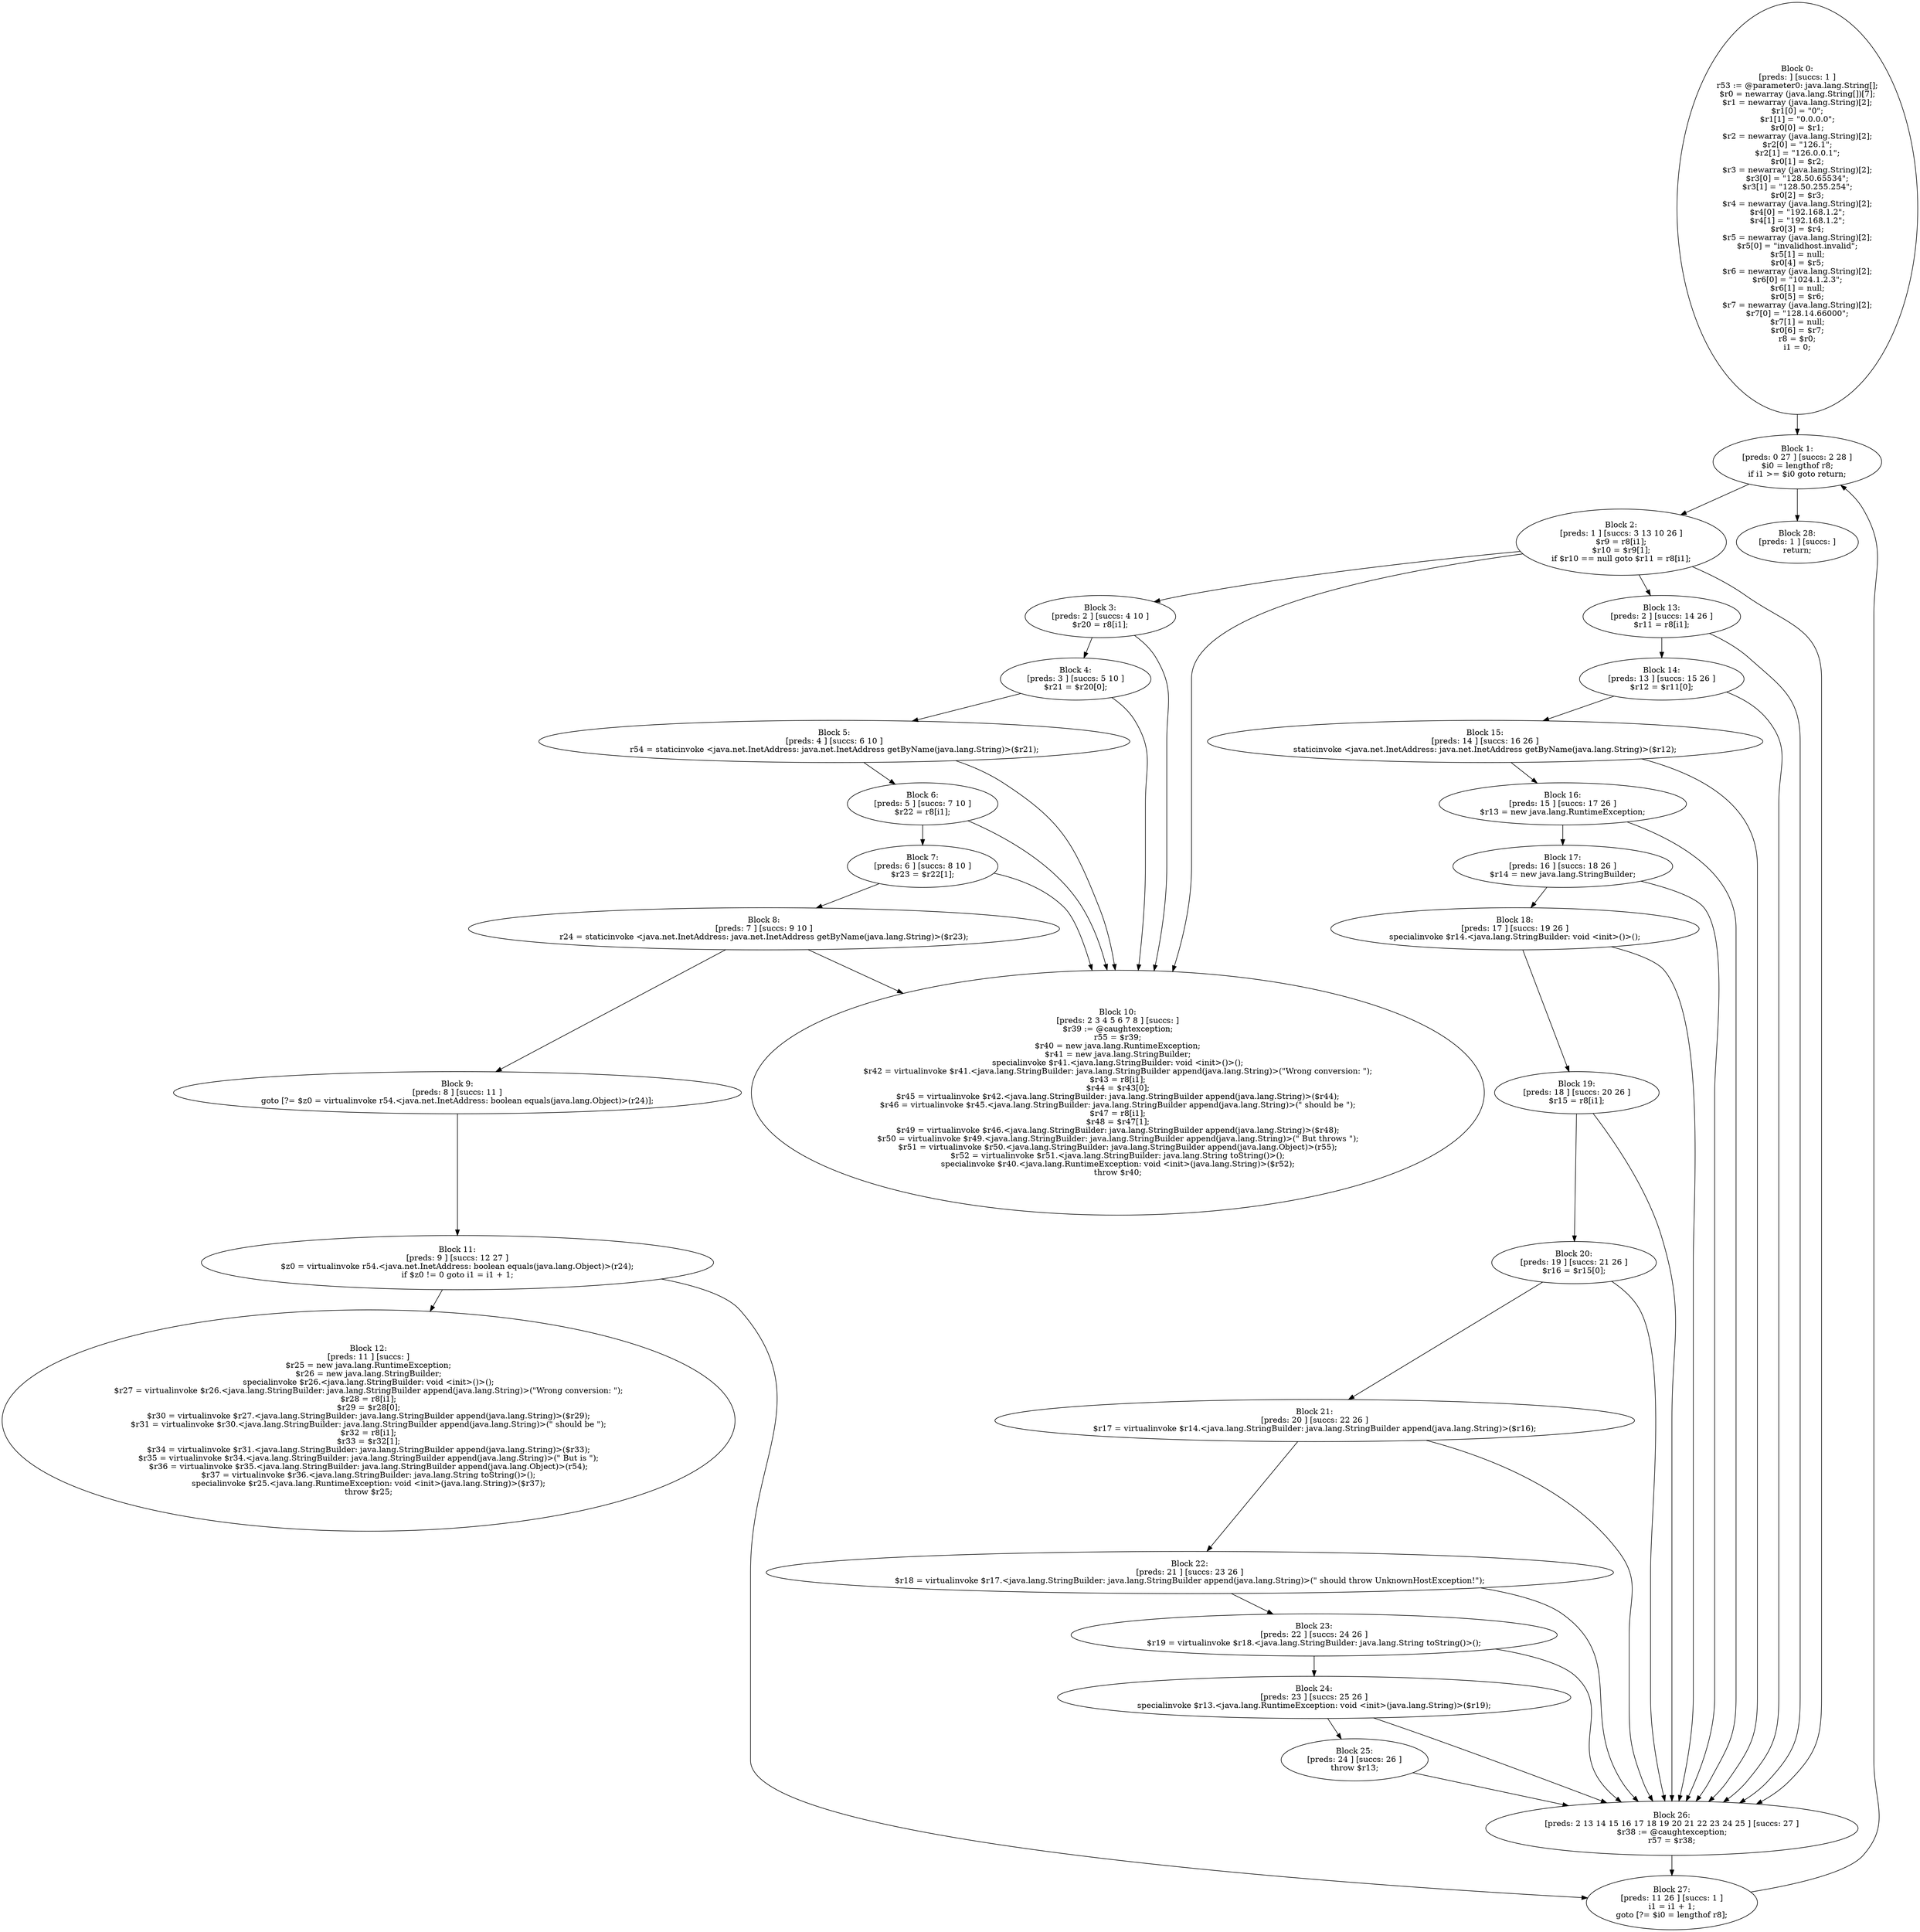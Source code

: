 digraph "unitGraph" {
    "Block 0:
[preds: ] [succs: 1 ]
r53 := @parameter0: java.lang.String[];
$r0 = newarray (java.lang.String[])[7];
$r1 = newarray (java.lang.String)[2];
$r1[0] = \"0\";
$r1[1] = \"0.0.0.0\";
$r0[0] = $r1;
$r2 = newarray (java.lang.String)[2];
$r2[0] = \"126.1\";
$r2[1] = \"126.0.0.1\";
$r0[1] = $r2;
$r3 = newarray (java.lang.String)[2];
$r3[0] = \"128.50.65534\";
$r3[1] = \"128.50.255.254\";
$r0[2] = $r3;
$r4 = newarray (java.lang.String)[2];
$r4[0] = \"192.168.1.2\";
$r4[1] = \"192.168.1.2\";
$r0[3] = $r4;
$r5 = newarray (java.lang.String)[2];
$r5[0] = \"invalidhost.invalid\";
$r5[1] = null;
$r0[4] = $r5;
$r6 = newarray (java.lang.String)[2];
$r6[0] = \"1024.1.2.3\";
$r6[1] = null;
$r0[5] = $r6;
$r7 = newarray (java.lang.String)[2];
$r7[0] = \"128.14.66000\";
$r7[1] = null;
$r0[6] = $r7;
r8 = $r0;
i1 = 0;
"
    "Block 1:
[preds: 0 27 ] [succs: 2 28 ]
$i0 = lengthof r8;
if i1 >= $i0 goto return;
"
    "Block 2:
[preds: 1 ] [succs: 3 13 10 26 ]
$r9 = r8[i1];
$r10 = $r9[1];
if $r10 == null goto $r11 = r8[i1];
"
    "Block 3:
[preds: 2 ] [succs: 4 10 ]
$r20 = r8[i1];
"
    "Block 4:
[preds: 3 ] [succs: 5 10 ]
$r21 = $r20[0];
"
    "Block 5:
[preds: 4 ] [succs: 6 10 ]
r54 = staticinvoke <java.net.InetAddress: java.net.InetAddress getByName(java.lang.String)>($r21);
"
    "Block 6:
[preds: 5 ] [succs: 7 10 ]
$r22 = r8[i1];
"
    "Block 7:
[preds: 6 ] [succs: 8 10 ]
$r23 = $r22[1];
"
    "Block 8:
[preds: 7 ] [succs: 9 10 ]
r24 = staticinvoke <java.net.InetAddress: java.net.InetAddress getByName(java.lang.String)>($r23);
"
    "Block 9:
[preds: 8 ] [succs: 11 ]
goto [?= $z0 = virtualinvoke r54.<java.net.InetAddress: boolean equals(java.lang.Object)>(r24)];
"
    "Block 10:
[preds: 2 3 4 5 6 7 8 ] [succs: ]
$r39 := @caughtexception;
r55 = $r39;
$r40 = new java.lang.RuntimeException;
$r41 = new java.lang.StringBuilder;
specialinvoke $r41.<java.lang.StringBuilder: void <init>()>();
$r42 = virtualinvoke $r41.<java.lang.StringBuilder: java.lang.StringBuilder append(java.lang.String)>(\"Wrong conversion: \");
$r43 = r8[i1];
$r44 = $r43[0];
$r45 = virtualinvoke $r42.<java.lang.StringBuilder: java.lang.StringBuilder append(java.lang.String)>($r44);
$r46 = virtualinvoke $r45.<java.lang.StringBuilder: java.lang.StringBuilder append(java.lang.String)>(\" should be \");
$r47 = r8[i1];
$r48 = $r47[1];
$r49 = virtualinvoke $r46.<java.lang.StringBuilder: java.lang.StringBuilder append(java.lang.String)>($r48);
$r50 = virtualinvoke $r49.<java.lang.StringBuilder: java.lang.StringBuilder append(java.lang.String)>(\" But throws \");
$r51 = virtualinvoke $r50.<java.lang.StringBuilder: java.lang.StringBuilder append(java.lang.Object)>(r55);
$r52 = virtualinvoke $r51.<java.lang.StringBuilder: java.lang.String toString()>();
specialinvoke $r40.<java.lang.RuntimeException: void <init>(java.lang.String)>($r52);
throw $r40;
"
    "Block 11:
[preds: 9 ] [succs: 12 27 ]
$z0 = virtualinvoke r54.<java.net.InetAddress: boolean equals(java.lang.Object)>(r24);
if $z0 != 0 goto i1 = i1 + 1;
"
    "Block 12:
[preds: 11 ] [succs: ]
$r25 = new java.lang.RuntimeException;
$r26 = new java.lang.StringBuilder;
specialinvoke $r26.<java.lang.StringBuilder: void <init>()>();
$r27 = virtualinvoke $r26.<java.lang.StringBuilder: java.lang.StringBuilder append(java.lang.String)>(\"Wrong conversion: \");
$r28 = r8[i1];
$r29 = $r28[0];
$r30 = virtualinvoke $r27.<java.lang.StringBuilder: java.lang.StringBuilder append(java.lang.String)>($r29);
$r31 = virtualinvoke $r30.<java.lang.StringBuilder: java.lang.StringBuilder append(java.lang.String)>(\" should be \");
$r32 = r8[i1];
$r33 = $r32[1];
$r34 = virtualinvoke $r31.<java.lang.StringBuilder: java.lang.StringBuilder append(java.lang.String)>($r33);
$r35 = virtualinvoke $r34.<java.lang.StringBuilder: java.lang.StringBuilder append(java.lang.String)>(\" But is \");
$r36 = virtualinvoke $r35.<java.lang.StringBuilder: java.lang.StringBuilder append(java.lang.Object)>(r54);
$r37 = virtualinvoke $r36.<java.lang.StringBuilder: java.lang.String toString()>();
specialinvoke $r25.<java.lang.RuntimeException: void <init>(java.lang.String)>($r37);
throw $r25;
"
    "Block 13:
[preds: 2 ] [succs: 14 26 ]
$r11 = r8[i1];
"
    "Block 14:
[preds: 13 ] [succs: 15 26 ]
$r12 = $r11[0];
"
    "Block 15:
[preds: 14 ] [succs: 16 26 ]
staticinvoke <java.net.InetAddress: java.net.InetAddress getByName(java.lang.String)>($r12);
"
    "Block 16:
[preds: 15 ] [succs: 17 26 ]
$r13 = new java.lang.RuntimeException;
"
    "Block 17:
[preds: 16 ] [succs: 18 26 ]
$r14 = new java.lang.StringBuilder;
"
    "Block 18:
[preds: 17 ] [succs: 19 26 ]
specialinvoke $r14.<java.lang.StringBuilder: void <init>()>();
"
    "Block 19:
[preds: 18 ] [succs: 20 26 ]
$r15 = r8[i1];
"
    "Block 20:
[preds: 19 ] [succs: 21 26 ]
$r16 = $r15[0];
"
    "Block 21:
[preds: 20 ] [succs: 22 26 ]
$r17 = virtualinvoke $r14.<java.lang.StringBuilder: java.lang.StringBuilder append(java.lang.String)>($r16);
"
    "Block 22:
[preds: 21 ] [succs: 23 26 ]
$r18 = virtualinvoke $r17.<java.lang.StringBuilder: java.lang.StringBuilder append(java.lang.String)>(\" should throw UnknownHostException!\");
"
    "Block 23:
[preds: 22 ] [succs: 24 26 ]
$r19 = virtualinvoke $r18.<java.lang.StringBuilder: java.lang.String toString()>();
"
    "Block 24:
[preds: 23 ] [succs: 25 26 ]
specialinvoke $r13.<java.lang.RuntimeException: void <init>(java.lang.String)>($r19);
"
    "Block 25:
[preds: 24 ] [succs: 26 ]
throw $r13;
"
    "Block 26:
[preds: 2 13 14 15 16 17 18 19 20 21 22 23 24 25 ] [succs: 27 ]
$r38 := @caughtexception;
r57 = $r38;
"
    "Block 27:
[preds: 11 26 ] [succs: 1 ]
i1 = i1 + 1;
goto [?= $i0 = lengthof r8];
"
    "Block 28:
[preds: 1 ] [succs: ]
return;
"
    "Block 0:
[preds: ] [succs: 1 ]
r53 := @parameter0: java.lang.String[];
$r0 = newarray (java.lang.String[])[7];
$r1 = newarray (java.lang.String)[2];
$r1[0] = \"0\";
$r1[1] = \"0.0.0.0\";
$r0[0] = $r1;
$r2 = newarray (java.lang.String)[2];
$r2[0] = \"126.1\";
$r2[1] = \"126.0.0.1\";
$r0[1] = $r2;
$r3 = newarray (java.lang.String)[2];
$r3[0] = \"128.50.65534\";
$r3[1] = \"128.50.255.254\";
$r0[2] = $r3;
$r4 = newarray (java.lang.String)[2];
$r4[0] = \"192.168.1.2\";
$r4[1] = \"192.168.1.2\";
$r0[3] = $r4;
$r5 = newarray (java.lang.String)[2];
$r5[0] = \"invalidhost.invalid\";
$r5[1] = null;
$r0[4] = $r5;
$r6 = newarray (java.lang.String)[2];
$r6[0] = \"1024.1.2.3\";
$r6[1] = null;
$r0[5] = $r6;
$r7 = newarray (java.lang.String)[2];
$r7[0] = \"128.14.66000\";
$r7[1] = null;
$r0[6] = $r7;
r8 = $r0;
i1 = 0;
"->"Block 1:
[preds: 0 27 ] [succs: 2 28 ]
$i0 = lengthof r8;
if i1 >= $i0 goto return;
";
    "Block 1:
[preds: 0 27 ] [succs: 2 28 ]
$i0 = lengthof r8;
if i1 >= $i0 goto return;
"->"Block 2:
[preds: 1 ] [succs: 3 13 10 26 ]
$r9 = r8[i1];
$r10 = $r9[1];
if $r10 == null goto $r11 = r8[i1];
";
    "Block 1:
[preds: 0 27 ] [succs: 2 28 ]
$i0 = lengthof r8;
if i1 >= $i0 goto return;
"->"Block 28:
[preds: 1 ] [succs: ]
return;
";
    "Block 2:
[preds: 1 ] [succs: 3 13 10 26 ]
$r9 = r8[i1];
$r10 = $r9[1];
if $r10 == null goto $r11 = r8[i1];
"->"Block 3:
[preds: 2 ] [succs: 4 10 ]
$r20 = r8[i1];
";
    "Block 2:
[preds: 1 ] [succs: 3 13 10 26 ]
$r9 = r8[i1];
$r10 = $r9[1];
if $r10 == null goto $r11 = r8[i1];
"->"Block 13:
[preds: 2 ] [succs: 14 26 ]
$r11 = r8[i1];
";
    "Block 2:
[preds: 1 ] [succs: 3 13 10 26 ]
$r9 = r8[i1];
$r10 = $r9[1];
if $r10 == null goto $r11 = r8[i1];
"->"Block 10:
[preds: 2 3 4 5 6 7 8 ] [succs: ]
$r39 := @caughtexception;
r55 = $r39;
$r40 = new java.lang.RuntimeException;
$r41 = new java.lang.StringBuilder;
specialinvoke $r41.<java.lang.StringBuilder: void <init>()>();
$r42 = virtualinvoke $r41.<java.lang.StringBuilder: java.lang.StringBuilder append(java.lang.String)>(\"Wrong conversion: \");
$r43 = r8[i1];
$r44 = $r43[0];
$r45 = virtualinvoke $r42.<java.lang.StringBuilder: java.lang.StringBuilder append(java.lang.String)>($r44);
$r46 = virtualinvoke $r45.<java.lang.StringBuilder: java.lang.StringBuilder append(java.lang.String)>(\" should be \");
$r47 = r8[i1];
$r48 = $r47[1];
$r49 = virtualinvoke $r46.<java.lang.StringBuilder: java.lang.StringBuilder append(java.lang.String)>($r48);
$r50 = virtualinvoke $r49.<java.lang.StringBuilder: java.lang.StringBuilder append(java.lang.String)>(\" But throws \");
$r51 = virtualinvoke $r50.<java.lang.StringBuilder: java.lang.StringBuilder append(java.lang.Object)>(r55);
$r52 = virtualinvoke $r51.<java.lang.StringBuilder: java.lang.String toString()>();
specialinvoke $r40.<java.lang.RuntimeException: void <init>(java.lang.String)>($r52);
throw $r40;
";
    "Block 2:
[preds: 1 ] [succs: 3 13 10 26 ]
$r9 = r8[i1];
$r10 = $r9[1];
if $r10 == null goto $r11 = r8[i1];
"->"Block 26:
[preds: 2 13 14 15 16 17 18 19 20 21 22 23 24 25 ] [succs: 27 ]
$r38 := @caughtexception;
r57 = $r38;
";
    "Block 3:
[preds: 2 ] [succs: 4 10 ]
$r20 = r8[i1];
"->"Block 4:
[preds: 3 ] [succs: 5 10 ]
$r21 = $r20[0];
";
    "Block 3:
[preds: 2 ] [succs: 4 10 ]
$r20 = r8[i1];
"->"Block 10:
[preds: 2 3 4 5 6 7 8 ] [succs: ]
$r39 := @caughtexception;
r55 = $r39;
$r40 = new java.lang.RuntimeException;
$r41 = new java.lang.StringBuilder;
specialinvoke $r41.<java.lang.StringBuilder: void <init>()>();
$r42 = virtualinvoke $r41.<java.lang.StringBuilder: java.lang.StringBuilder append(java.lang.String)>(\"Wrong conversion: \");
$r43 = r8[i1];
$r44 = $r43[0];
$r45 = virtualinvoke $r42.<java.lang.StringBuilder: java.lang.StringBuilder append(java.lang.String)>($r44);
$r46 = virtualinvoke $r45.<java.lang.StringBuilder: java.lang.StringBuilder append(java.lang.String)>(\" should be \");
$r47 = r8[i1];
$r48 = $r47[1];
$r49 = virtualinvoke $r46.<java.lang.StringBuilder: java.lang.StringBuilder append(java.lang.String)>($r48);
$r50 = virtualinvoke $r49.<java.lang.StringBuilder: java.lang.StringBuilder append(java.lang.String)>(\" But throws \");
$r51 = virtualinvoke $r50.<java.lang.StringBuilder: java.lang.StringBuilder append(java.lang.Object)>(r55);
$r52 = virtualinvoke $r51.<java.lang.StringBuilder: java.lang.String toString()>();
specialinvoke $r40.<java.lang.RuntimeException: void <init>(java.lang.String)>($r52);
throw $r40;
";
    "Block 4:
[preds: 3 ] [succs: 5 10 ]
$r21 = $r20[0];
"->"Block 5:
[preds: 4 ] [succs: 6 10 ]
r54 = staticinvoke <java.net.InetAddress: java.net.InetAddress getByName(java.lang.String)>($r21);
";
    "Block 4:
[preds: 3 ] [succs: 5 10 ]
$r21 = $r20[0];
"->"Block 10:
[preds: 2 3 4 5 6 7 8 ] [succs: ]
$r39 := @caughtexception;
r55 = $r39;
$r40 = new java.lang.RuntimeException;
$r41 = new java.lang.StringBuilder;
specialinvoke $r41.<java.lang.StringBuilder: void <init>()>();
$r42 = virtualinvoke $r41.<java.lang.StringBuilder: java.lang.StringBuilder append(java.lang.String)>(\"Wrong conversion: \");
$r43 = r8[i1];
$r44 = $r43[0];
$r45 = virtualinvoke $r42.<java.lang.StringBuilder: java.lang.StringBuilder append(java.lang.String)>($r44);
$r46 = virtualinvoke $r45.<java.lang.StringBuilder: java.lang.StringBuilder append(java.lang.String)>(\" should be \");
$r47 = r8[i1];
$r48 = $r47[1];
$r49 = virtualinvoke $r46.<java.lang.StringBuilder: java.lang.StringBuilder append(java.lang.String)>($r48);
$r50 = virtualinvoke $r49.<java.lang.StringBuilder: java.lang.StringBuilder append(java.lang.String)>(\" But throws \");
$r51 = virtualinvoke $r50.<java.lang.StringBuilder: java.lang.StringBuilder append(java.lang.Object)>(r55);
$r52 = virtualinvoke $r51.<java.lang.StringBuilder: java.lang.String toString()>();
specialinvoke $r40.<java.lang.RuntimeException: void <init>(java.lang.String)>($r52);
throw $r40;
";
    "Block 5:
[preds: 4 ] [succs: 6 10 ]
r54 = staticinvoke <java.net.InetAddress: java.net.InetAddress getByName(java.lang.String)>($r21);
"->"Block 6:
[preds: 5 ] [succs: 7 10 ]
$r22 = r8[i1];
";
    "Block 5:
[preds: 4 ] [succs: 6 10 ]
r54 = staticinvoke <java.net.InetAddress: java.net.InetAddress getByName(java.lang.String)>($r21);
"->"Block 10:
[preds: 2 3 4 5 6 7 8 ] [succs: ]
$r39 := @caughtexception;
r55 = $r39;
$r40 = new java.lang.RuntimeException;
$r41 = new java.lang.StringBuilder;
specialinvoke $r41.<java.lang.StringBuilder: void <init>()>();
$r42 = virtualinvoke $r41.<java.lang.StringBuilder: java.lang.StringBuilder append(java.lang.String)>(\"Wrong conversion: \");
$r43 = r8[i1];
$r44 = $r43[0];
$r45 = virtualinvoke $r42.<java.lang.StringBuilder: java.lang.StringBuilder append(java.lang.String)>($r44);
$r46 = virtualinvoke $r45.<java.lang.StringBuilder: java.lang.StringBuilder append(java.lang.String)>(\" should be \");
$r47 = r8[i1];
$r48 = $r47[1];
$r49 = virtualinvoke $r46.<java.lang.StringBuilder: java.lang.StringBuilder append(java.lang.String)>($r48);
$r50 = virtualinvoke $r49.<java.lang.StringBuilder: java.lang.StringBuilder append(java.lang.String)>(\" But throws \");
$r51 = virtualinvoke $r50.<java.lang.StringBuilder: java.lang.StringBuilder append(java.lang.Object)>(r55);
$r52 = virtualinvoke $r51.<java.lang.StringBuilder: java.lang.String toString()>();
specialinvoke $r40.<java.lang.RuntimeException: void <init>(java.lang.String)>($r52);
throw $r40;
";
    "Block 6:
[preds: 5 ] [succs: 7 10 ]
$r22 = r8[i1];
"->"Block 7:
[preds: 6 ] [succs: 8 10 ]
$r23 = $r22[1];
";
    "Block 6:
[preds: 5 ] [succs: 7 10 ]
$r22 = r8[i1];
"->"Block 10:
[preds: 2 3 4 5 6 7 8 ] [succs: ]
$r39 := @caughtexception;
r55 = $r39;
$r40 = new java.lang.RuntimeException;
$r41 = new java.lang.StringBuilder;
specialinvoke $r41.<java.lang.StringBuilder: void <init>()>();
$r42 = virtualinvoke $r41.<java.lang.StringBuilder: java.lang.StringBuilder append(java.lang.String)>(\"Wrong conversion: \");
$r43 = r8[i1];
$r44 = $r43[0];
$r45 = virtualinvoke $r42.<java.lang.StringBuilder: java.lang.StringBuilder append(java.lang.String)>($r44);
$r46 = virtualinvoke $r45.<java.lang.StringBuilder: java.lang.StringBuilder append(java.lang.String)>(\" should be \");
$r47 = r8[i1];
$r48 = $r47[1];
$r49 = virtualinvoke $r46.<java.lang.StringBuilder: java.lang.StringBuilder append(java.lang.String)>($r48);
$r50 = virtualinvoke $r49.<java.lang.StringBuilder: java.lang.StringBuilder append(java.lang.String)>(\" But throws \");
$r51 = virtualinvoke $r50.<java.lang.StringBuilder: java.lang.StringBuilder append(java.lang.Object)>(r55);
$r52 = virtualinvoke $r51.<java.lang.StringBuilder: java.lang.String toString()>();
specialinvoke $r40.<java.lang.RuntimeException: void <init>(java.lang.String)>($r52);
throw $r40;
";
    "Block 7:
[preds: 6 ] [succs: 8 10 ]
$r23 = $r22[1];
"->"Block 8:
[preds: 7 ] [succs: 9 10 ]
r24 = staticinvoke <java.net.InetAddress: java.net.InetAddress getByName(java.lang.String)>($r23);
";
    "Block 7:
[preds: 6 ] [succs: 8 10 ]
$r23 = $r22[1];
"->"Block 10:
[preds: 2 3 4 5 6 7 8 ] [succs: ]
$r39 := @caughtexception;
r55 = $r39;
$r40 = new java.lang.RuntimeException;
$r41 = new java.lang.StringBuilder;
specialinvoke $r41.<java.lang.StringBuilder: void <init>()>();
$r42 = virtualinvoke $r41.<java.lang.StringBuilder: java.lang.StringBuilder append(java.lang.String)>(\"Wrong conversion: \");
$r43 = r8[i1];
$r44 = $r43[0];
$r45 = virtualinvoke $r42.<java.lang.StringBuilder: java.lang.StringBuilder append(java.lang.String)>($r44);
$r46 = virtualinvoke $r45.<java.lang.StringBuilder: java.lang.StringBuilder append(java.lang.String)>(\" should be \");
$r47 = r8[i1];
$r48 = $r47[1];
$r49 = virtualinvoke $r46.<java.lang.StringBuilder: java.lang.StringBuilder append(java.lang.String)>($r48);
$r50 = virtualinvoke $r49.<java.lang.StringBuilder: java.lang.StringBuilder append(java.lang.String)>(\" But throws \");
$r51 = virtualinvoke $r50.<java.lang.StringBuilder: java.lang.StringBuilder append(java.lang.Object)>(r55);
$r52 = virtualinvoke $r51.<java.lang.StringBuilder: java.lang.String toString()>();
specialinvoke $r40.<java.lang.RuntimeException: void <init>(java.lang.String)>($r52);
throw $r40;
";
    "Block 8:
[preds: 7 ] [succs: 9 10 ]
r24 = staticinvoke <java.net.InetAddress: java.net.InetAddress getByName(java.lang.String)>($r23);
"->"Block 9:
[preds: 8 ] [succs: 11 ]
goto [?= $z0 = virtualinvoke r54.<java.net.InetAddress: boolean equals(java.lang.Object)>(r24)];
";
    "Block 8:
[preds: 7 ] [succs: 9 10 ]
r24 = staticinvoke <java.net.InetAddress: java.net.InetAddress getByName(java.lang.String)>($r23);
"->"Block 10:
[preds: 2 3 4 5 6 7 8 ] [succs: ]
$r39 := @caughtexception;
r55 = $r39;
$r40 = new java.lang.RuntimeException;
$r41 = new java.lang.StringBuilder;
specialinvoke $r41.<java.lang.StringBuilder: void <init>()>();
$r42 = virtualinvoke $r41.<java.lang.StringBuilder: java.lang.StringBuilder append(java.lang.String)>(\"Wrong conversion: \");
$r43 = r8[i1];
$r44 = $r43[0];
$r45 = virtualinvoke $r42.<java.lang.StringBuilder: java.lang.StringBuilder append(java.lang.String)>($r44);
$r46 = virtualinvoke $r45.<java.lang.StringBuilder: java.lang.StringBuilder append(java.lang.String)>(\" should be \");
$r47 = r8[i1];
$r48 = $r47[1];
$r49 = virtualinvoke $r46.<java.lang.StringBuilder: java.lang.StringBuilder append(java.lang.String)>($r48);
$r50 = virtualinvoke $r49.<java.lang.StringBuilder: java.lang.StringBuilder append(java.lang.String)>(\" But throws \");
$r51 = virtualinvoke $r50.<java.lang.StringBuilder: java.lang.StringBuilder append(java.lang.Object)>(r55);
$r52 = virtualinvoke $r51.<java.lang.StringBuilder: java.lang.String toString()>();
specialinvoke $r40.<java.lang.RuntimeException: void <init>(java.lang.String)>($r52);
throw $r40;
";
    "Block 9:
[preds: 8 ] [succs: 11 ]
goto [?= $z0 = virtualinvoke r54.<java.net.InetAddress: boolean equals(java.lang.Object)>(r24)];
"->"Block 11:
[preds: 9 ] [succs: 12 27 ]
$z0 = virtualinvoke r54.<java.net.InetAddress: boolean equals(java.lang.Object)>(r24);
if $z0 != 0 goto i1 = i1 + 1;
";
    "Block 11:
[preds: 9 ] [succs: 12 27 ]
$z0 = virtualinvoke r54.<java.net.InetAddress: boolean equals(java.lang.Object)>(r24);
if $z0 != 0 goto i1 = i1 + 1;
"->"Block 12:
[preds: 11 ] [succs: ]
$r25 = new java.lang.RuntimeException;
$r26 = new java.lang.StringBuilder;
specialinvoke $r26.<java.lang.StringBuilder: void <init>()>();
$r27 = virtualinvoke $r26.<java.lang.StringBuilder: java.lang.StringBuilder append(java.lang.String)>(\"Wrong conversion: \");
$r28 = r8[i1];
$r29 = $r28[0];
$r30 = virtualinvoke $r27.<java.lang.StringBuilder: java.lang.StringBuilder append(java.lang.String)>($r29);
$r31 = virtualinvoke $r30.<java.lang.StringBuilder: java.lang.StringBuilder append(java.lang.String)>(\" should be \");
$r32 = r8[i1];
$r33 = $r32[1];
$r34 = virtualinvoke $r31.<java.lang.StringBuilder: java.lang.StringBuilder append(java.lang.String)>($r33);
$r35 = virtualinvoke $r34.<java.lang.StringBuilder: java.lang.StringBuilder append(java.lang.String)>(\" But is \");
$r36 = virtualinvoke $r35.<java.lang.StringBuilder: java.lang.StringBuilder append(java.lang.Object)>(r54);
$r37 = virtualinvoke $r36.<java.lang.StringBuilder: java.lang.String toString()>();
specialinvoke $r25.<java.lang.RuntimeException: void <init>(java.lang.String)>($r37);
throw $r25;
";
    "Block 11:
[preds: 9 ] [succs: 12 27 ]
$z0 = virtualinvoke r54.<java.net.InetAddress: boolean equals(java.lang.Object)>(r24);
if $z0 != 0 goto i1 = i1 + 1;
"->"Block 27:
[preds: 11 26 ] [succs: 1 ]
i1 = i1 + 1;
goto [?= $i0 = lengthof r8];
";
    "Block 13:
[preds: 2 ] [succs: 14 26 ]
$r11 = r8[i1];
"->"Block 14:
[preds: 13 ] [succs: 15 26 ]
$r12 = $r11[0];
";
    "Block 13:
[preds: 2 ] [succs: 14 26 ]
$r11 = r8[i1];
"->"Block 26:
[preds: 2 13 14 15 16 17 18 19 20 21 22 23 24 25 ] [succs: 27 ]
$r38 := @caughtexception;
r57 = $r38;
";
    "Block 14:
[preds: 13 ] [succs: 15 26 ]
$r12 = $r11[0];
"->"Block 15:
[preds: 14 ] [succs: 16 26 ]
staticinvoke <java.net.InetAddress: java.net.InetAddress getByName(java.lang.String)>($r12);
";
    "Block 14:
[preds: 13 ] [succs: 15 26 ]
$r12 = $r11[0];
"->"Block 26:
[preds: 2 13 14 15 16 17 18 19 20 21 22 23 24 25 ] [succs: 27 ]
$r38 := @caughtexception;
r57 = $r38;
";
    "Block 15:
[preds: 14 ] [succs: 16 26 ]
staticinvoke <java.net.InetAddress: java.net.InetAddress getByName(java.lang.String)>($r12);
"->"Block 16:
[preds: 15 ] [succs: 17 26 ]
$r13 = new java.lang.RuntimeException;
";
    "Block 15:
[preds: 14 ] [succs: 16 26 ]
staticinvoke <java.net.InetAddress: java.net.InetAddress getByName(java.lang.String)>($r12);
"->"Block 26:
[preds: 2 13 14 15 16 17 18 19 20 21 22 23 24 25 ] [succs: 27 ]
$r38 := @caughtexception;
r57 = $r38;
";
    "Block 16:
[preds: 15 ] [succs: 17 26 ]
$r13 = new java.lang.RuntimeException;
"->"Block 17:
[preds: 16 ] [succs: 18 26 ]
$r14 = new java.lang.StringBuilder;
";
    "Block 16:
[preds: 15 ] [succs: 17 26 ]
$r13 = new java.lang.RuntimeException;
"->"Block 26:
[preds: 2 13 14 15 16 17 18 19 20 21 22 23 24 25 ] [succs: 27 ]
$r38 := @caughtexception;
r57 = $r38;
";
    "Block 17:
[preds: 16 ] [succs: 18 26 ]
$r14 = new java.lang.StringBuilder;
"->"Block 18:
[preds: 17 ] [succs: 19 26 ]
specialinvoke $r14.<java.lang.StringBuilder: void <init>()>();
";
    "Block 17:
[preds: 16 ] [succs: 18 26 ]
$r14 = new java.lang.StringBuilder;
"->"Block 26:
[preds: 2 13 14 15 16 17 18 19 20 21 22 23 24 25 ] [succs: 27 ]
$r38 := @caughtexception;
r57 = $r38;
";
    "Block 18:
[preds: 17 ] [succs: 19 26 ]
specialinvoke $r14.<java.lang.StringBuilder: void <init>()>();
"->"Block 19:
[preds: 18 ] [succs: 20 26 ]
$r15 = r8[i1];
";
    "Block 18:
[preds: 17 ] [succs: 19 26 ]
specialinvoke $r14.<java.lang.StringBuilder: void <init>()>();
"->"Block 26:
[preds: 2 13 14 15 16 17 18 19 20 21 22 23 24 25 ] [succs: 27 ]
$r38 := @caughtexception;
r57 = $r38;
";
    "Block 19:
[preds: 18 ] [succs: 20 26 ]
$r15 = r8[i1];
"->"Block 20:
[preds: 19 ] [succs: 21 26 ]
$r16 = $r15[0];
";
    "Block 19:
[preds: 18 ] [succs: 20 26 ]
$r15 = r8[i1];
"->"Block 26:
[preds: 2 13 14 15 16 17 18 19 20 21 22 23 24 25 ] [succs: 27 ]
$r38 := @caughtexception;
r57 = $r38;
";
    "Block 20:
[preds: 19 ] [succs: 21 26 ]
$r16 = $r15[0];
"->"Block 21:
[preds: 20 ] [succs: 22 26 ]
$r17 = virtualinvoke $r14.<java.lang.StringBuilder: java.lang.StringBuilder append(java.lang.String)>($r16);
";
    "Block 20:
[preds: 19 ] [succs: 21 26 ]
$r16 = $r15[0];
"->"Block 26:
[preds: 2 13 14 15 16 17 18 19 20 21 22 23 24 25 ] [succs: 27 ]
$r38 := @caughtexception;
r57 = $r38;
";
    "Block 21:
[preds: 20 ] [succs: 22 26 ]
$r17 = virtualinvoke $r14.<java.lang.StringBuilder: java.lang.StringBuilder append(java.lang.String)>($r16);
"->"Block 22:
[preds: 21 ] [succs: 23 26 ]
$r18 = virtualinvoke $r17.<java.lang.StringBuilder: java.lang.StringBuilder append(java.lang.String)>(\" should throw UnknownHostException!\");
";
    "Block 21:
[preds: 20 ] [succs: 22 26 ]
$r17 = virtualinvoke $r14.<java.lang.StringBuilder: java.lang.StringBuilder append(java.lang.String)>($r16);
"->"Block 26:
[preds: 2 13 14 15 16 17 18 19 20 21 22 23 24 25 ] [succs: 27 ]
$r38 := @caughtexception;
r57 = $r38;
";
    "Block 22:
[preds: 21 ] [succs: 23 26 ]
$r18 = virtualinvoke $r17.<java.lang.StringBuilder: java.lang.StringBuilder append(java.lang.String)>(\" should throw UnknownHostException!\");
"->"Block 23:
[preds: 22 ] [succs: 24 26 ]
$r19 = virtualinvoke $r18.<java.lang.StringBuilder: java.lang.String toString()>();
";
    "Block 22:
[preds: 21 ] [succs: 23 26 ]
$r18 = virtualinvoke $r17.<java.lang.StringBuilder: java.lang.StringBuilder append(java.lang.String)>(\" should throw UnknownHostException!\");
"->"Block 26:
[preds: 2 13 14 15 16 17 18 19 20 21 22 23 24 25 ] [succs: 27 ]
$r38 := @caughtexception;
r57 = $r38;
";
    "Block 23:
[preds: 22 ] [succs: 24 26 ]
$r19 = virtualinvoke $r18.<java.lang.StringBuilder: java.lang.String toString()>();
"->"Block 24:
[preds: 23 ] [succs: 25 26 ]
specialinvoke $r13.<java.lang.RuntimeException: void <init>(java.lang.String)>($r19);
";
    "Block 23:
[preds: 22 ] [succs: 24 26 ]
$r19 = virtualinvoke $r18.<java.lang.StringBuilder: java.lang.String toString()>();
"->"Block 26:
[preds: 2 13 14 15 16 17 18 19 20 21 22 23 24 25 ] [succs: 27 ]
$r38 := @caughtexception;
r57 = $r38;
";
    "Block 24:
[preds: 23 ] [succs: 25 26 ]
specialinvoke $r13.<java.lang.RuntimeException: void <init>(java.lang.String)>($r19);
"->"Block 25:
[preds: 24 ] [succs: 26 ]
throw $r13;
";
    "Block 24:
[preds: 23 ] [succs: 25 26 ]
specialinvoke $r13.<java.lang.RuntimeException: void <init>(java.lang.String)>($r19);
"->"Block 26:
[preds: 2 13 14 15 16 17 18 19 20 21 22 23 24 25 ] [succs: 27 ]
$r38 := @caughtexception;
r57 = $r38;
";
    "Block 25:
[preds: 24 ] [succs: 26 ]
throw $r13;
"->"Block 26:
[preds: 2 13 14 15 16 17 18 19 20 21 22 23 24 25 ] [succs: 27 ]
$r38 := @caughtexception;
r57 = $r38;
";
    "Block 26:
[preds: 2 13 14 15 16 17 18 19 20 21 22 23 24 25 ] [succs: 27 ]
$r38 := @caughtexception;
r57 = $r38;
"->"Block 27:
[preds: 11 26 ] [succs: 1 ]
i1 = i1 + 1;
goto [?= $i0 = lengthof r8];
";
    "Block 27:
[preds: 11 26 ] [succs: 1 ]
i1 = i1 + 1;
goto [?= $i0 = lengthof r8];
"->"Block 1:
[preds: 0 27 ] [succs: 2 28 ]
$i0 = lengthof r8;
if i1 >= $i0 goto return;
";
}
